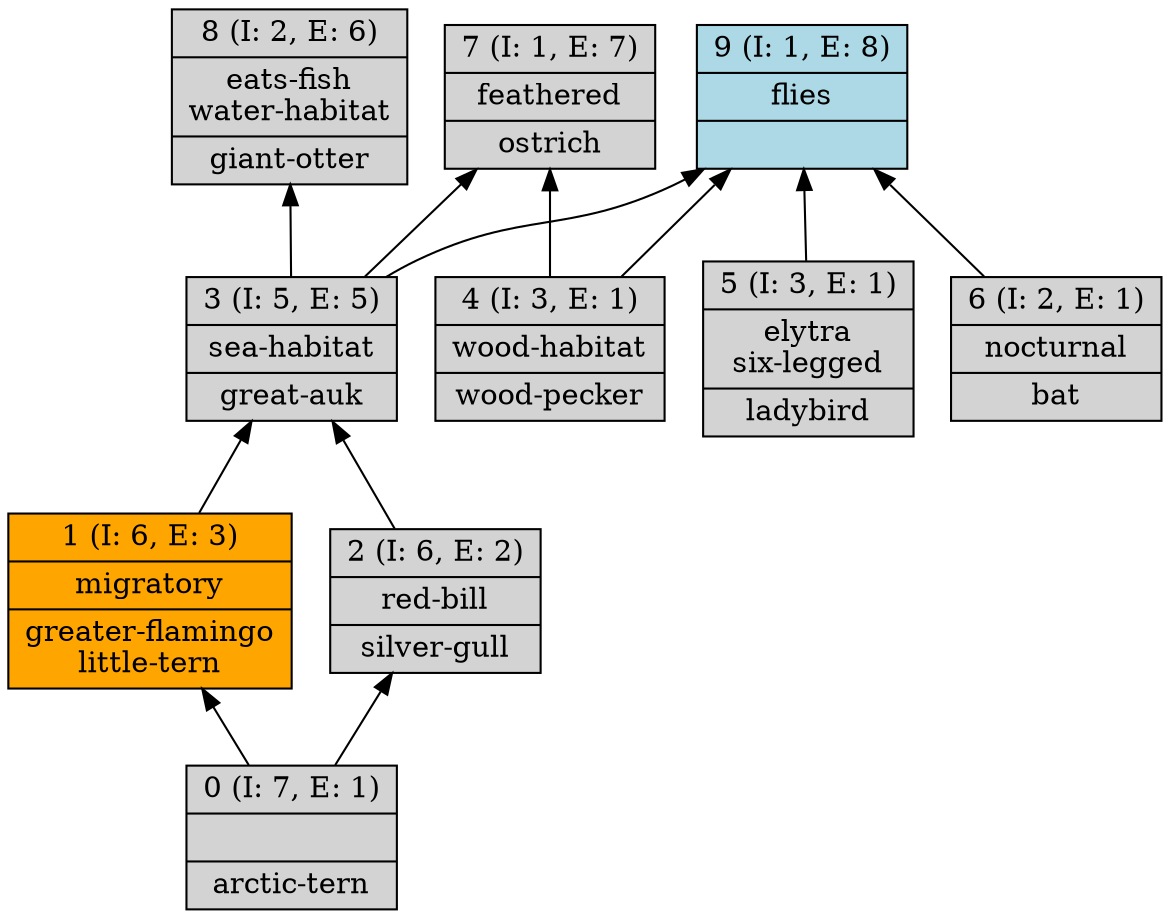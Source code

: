 digraph G { 
	rankdir=BT;
0 [shape=record,style=filled,label="{0 (I: 7, E: 1)||arctic-tern\n}"];
1 [shape=record,style=filled,fillcolor=orange,label="{1 (I: 6, E: 3)|migratory\n|greater-flamingo\nlittle-tern\n}"];
2 [shape=record,style=filled,label="{2 (I: 6, E: 2)|red-bill\n|silver-gull\n}"];
3 [shape=record,style=filled,label="{3 (I: 5, E: 5)|sea-habitat\n|great-auk\n}"];
4 [shape=record,style=filled,label="{4 (I: 3, E: 1)|wood-habitat\n|wood-pecker\n}"];
5 [shape=record,style=filled,label="{5 (I: 3, E: 1)|elytra\nsix-legged\n|ladybird\n}"];
6 [shape=record,style=filled,label="{6 (I: 2, E: 1)|nocturnal\n|bat\n}"];
7 [shape=record,style=filled,label="{7 (I: 1, E: 7)|feathered\n|ostrich\n}"];
8 [shape=record,style=filled,label="{8 (I: 2, E: 6)|eats-fish\nwater-habitat\n|giant-otter\n}"];
9 [shape=record,style=filled,fillcolor=lightblue,label="{9 (I: 1, E: 8)|flies\n|}"];
	0 -> 1
	0 -> 2
	1 -> 3
	2 -> 3
	3 -> 7
	3 -> 8
	3 -> 9
	4 -> 7
	4 -> 9
	5 -> 9
	6 -> 9
}